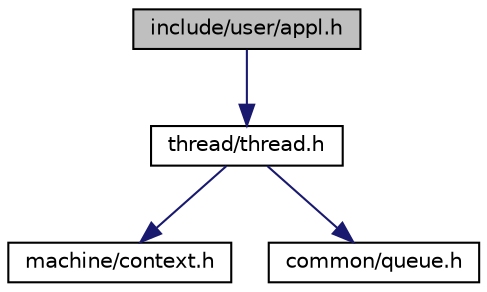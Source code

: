 digraph "include/user/appl.h"
{
  bgcolor="transparent";
  edge [fontname="Helvetica",fontsize="10",labelfontname="Helvetica",labelfontsize="10"];
  node [fontname="Helvetica",fontsize="10",shape=record];
  Node1 [label="include/user/appl.h",height=0.2,width=0.4,color="black", fillcolor="grey75", style="filled", fontcolor="black"];
  Node1 -> Node2 [color="midnightblue",fontsize="10",style="solid",fontname="Helvetica"];
  Node2 [label="thread/thread.h",height=0.2,width=0.4,color="black",URL="$thread_8h.html"];
  Node2 -> Node3 [color="midnightblue",fontsize="10",style="solid",fontname="Helvetica"];
  Node3 [label="machine/context.h",height=0.2,width=0.4,color="black",URL="$context_8h.html"];
  Node2 -> Node4 [color="midnightblue",fontsize="10",style="solid",fontname="Helvetica"];
  Node4 [label="common/queue.h",height=0.2,width=0.4,color="black",URL="$queue_8h.html"];
}
